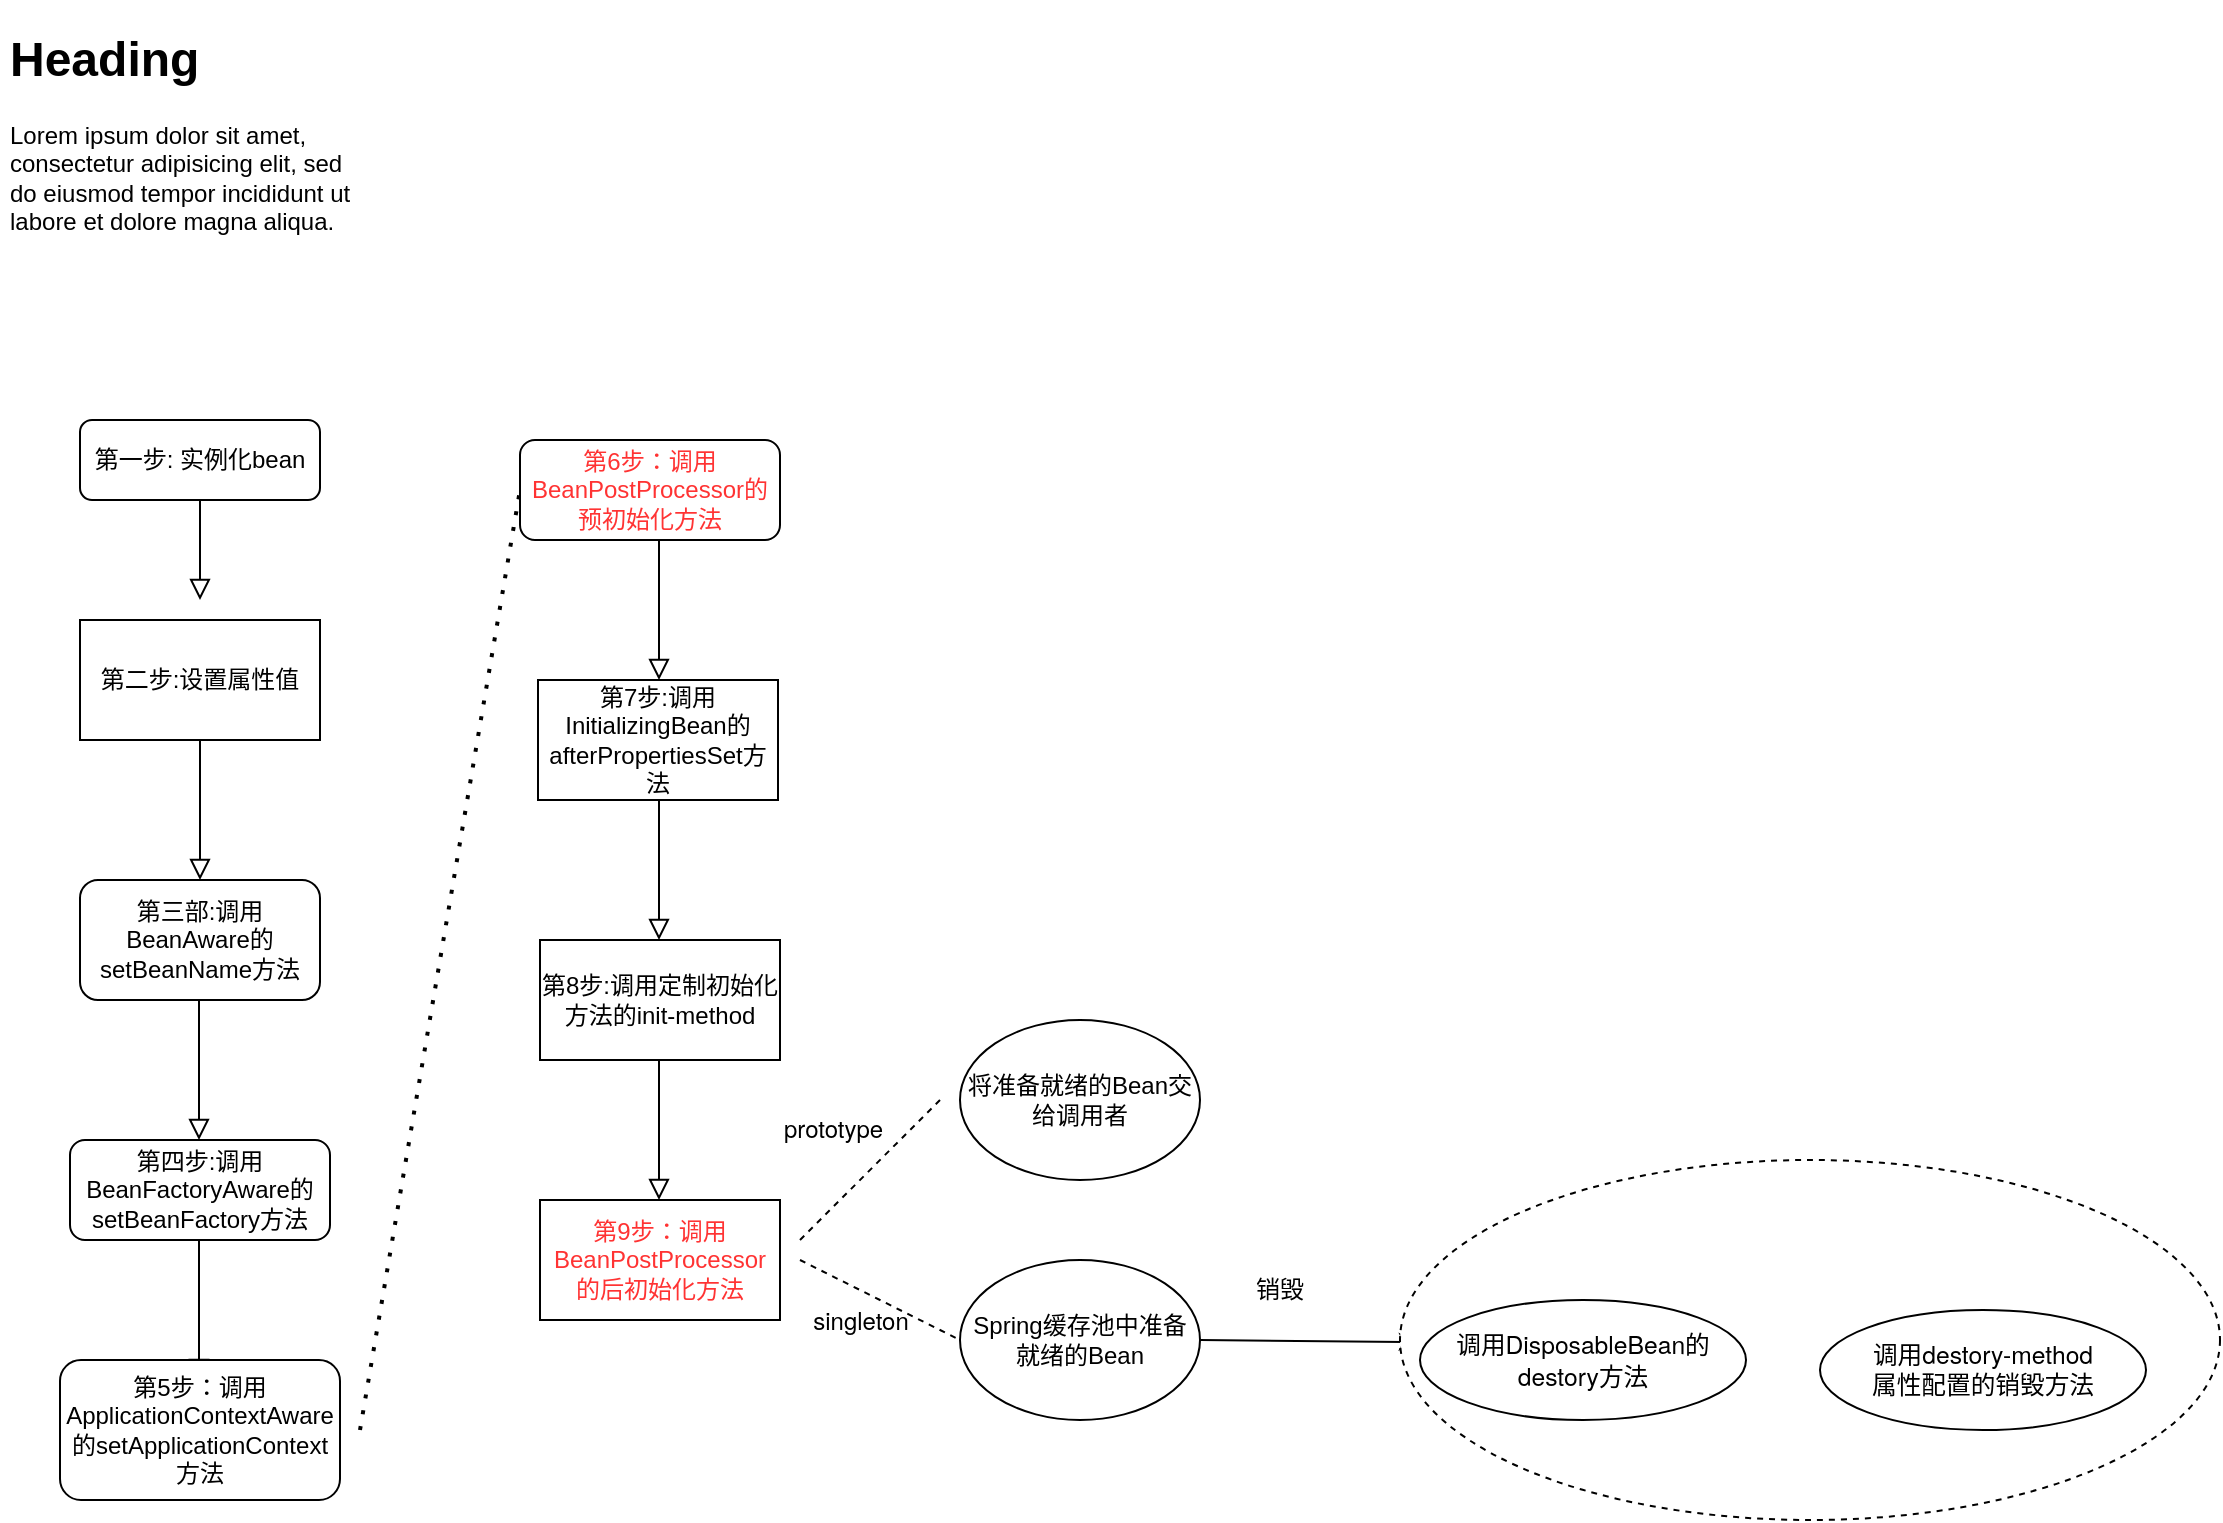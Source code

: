 <mxfile version="14.7.4" type="github">
  <diagram id="C5RBs43oDa-KdzZeNtuy" name="Page-1">
    <mxGraphModel dx="1038" dy="1725" grid="1" gridSize="10" guides="1" tooltips="1" connect="1" arrows="1" fold="1" page="1" pageScale="1" pageWidth="827" pageHeight="1169" math="0" shadow="0">
      <root>
        <mxCell id="WIyWlLk6GJQsqaUBKTNV-0" />
        <mxCell id="WIyWlLk6GJQsqaUBKTNV-1" parent="WIyWlLk6GJQsqaUBKTNV-0" />
        <mxCell id="WIyWlLk6GJQsqaUBKTNV-2" value="" style="rounded=0;html=1;jettySize=auto;orthogonalLoop=1;fontSize=11;endArrow=block;endFill=0;endSize=8;strokeWidth=1;shadow=0;labelBackgroundColor=none;edgeStyle=orthogonalEdgeStyle;" parent="WIyWlLk6GJQsqaUBKTNV-1" source="WIyWlLk6GJQsqaUBKTNV-3" edge="1">
          <mxGeometry relative="1" as="geometry">
            <mxPoint x="220" y="170" as="targetPoint" />
          </mxGeometry>
        </mxCell>
        <mxCell id="WIyWlLk6GJQsqaUBKTNV-3" value="&lt;font style=&quot;vertical-align: inherit&quot;&gt;&lt;font style=&quot;vertical-align: inherit&quot;&gt;&lt;font style=&quot;vertical-align: inherit&quot;&gt;&lt;font style=&quot;vertical-align: inherit&quot;&gt;&lt;font style=&quot;vertical-align: inherit&quot;&gt;&lt;font style=&quot;vertical-align: inherit&quot;&gt;&lt;font style=&quot;vertical-align: inherit&quot;&gt;&lt;font style=&quot;vertical-align: inherit&quot;&gt;第一步: 实例化bean&lt;/font&gt;&lt;/font&gt;&lt;/font&gt;&lt;/font&gt;&lt;/font&gt;&lt;/font&gt;&lt;/font&gt;&lt;/font&gt;" style="rounded=1;whiteSpace=wrap;html=1;fontSize=12;glass=0;strokeWidth=1;shadow=0;" parent="WIyWlLk6GJQsqaUBKTNV-1" vertex="1">
          <mxGeometry x="160" y="80" width="120" height="40" as="geometry" />
        </mxCell>
        <mxCell id="WIyWlLk6GJQsqaUBKTNV-11" value="&lt;font style=&quot;vertical-align: inherit&quot;&gt;&lt;font style=&quot;vertical-align: inherit&quot;&gt;第四步:调用BeanFactoryAware的setBeanFactory方法&lt;/font&gt;&lt;/font&gt;" style="rounded=1;whiteSpace=wrap;html=1;fontSize=12;glass=0;strokeWidth=1;shadow=0;" parent="WIyWlLk6GJQsqaUBKTNV-1" vertex="1">
          <mxGeometry x="155" y="440" width="130" height="50" as="geometry" />
        </mxCell>
        <mxCell id="WIyWlLk6GJQsqaUBKTNV-12" value="&lt;font style=&quot;vertical-align: inherit&quot;&gt;&lt;font style=&quot;vertical-align: inherit&quot;&gt;第三部:调用BeanAware的setBeanName方法&lt;/font&gt;&lt;/font&gt;" style="rounded=1;whiteSpace=wrap;html=1;fontSize=12;glass=0;strokeWidth=1;shadow=0;" parent="WIyWlLk6GJQsqaUBKTNV-1" vertex="1">
          <mxGeometry x="160" y="310" width="120" height="60" as="geometry" />
        </mxCell>
        <mxCell id="reVPQxWovjacsxyKR5Cd-0" value="&lt;h1&gt;Heading&lt;/h1&gt;&lt;p&gt;Lorem ipsum dolor sit amet, consectetur adipisicing elit, sed do eiusmod tempor incididunt ut labore et dolore magna aliqua.&lt;/p&gt;" style="text;html=1;strokeColor=none;fillColor=none;spacing=5;spacingTop=-20;whiteSpace=wrap;overflow=hidden;rounded=0;" vertex="1" parent="WIyWlLk6GJQsqaUBKTNV-1">
          <mxGeometry x="120" y="-120" width="190" height="120" as="geometry" />
        </mxCell>
        <mxCell id="reVPQxWovjacsxyKR5Cd-1" value="&lt;font style=&quot;vertical-align: inherit&quot;&gt;&lt;font style=&quot;vertical-align: inherit&quot;&gt;第二步:设置属性值&lt;/font&gt;&lt;/font&gt;" style="rounded=0;whiteSpace=wrap;html=1;" vertex="1" parent="WIyWlLk6GJQsqaUBKTNV-1">
          <mxGeometry x="160" y="180" width="120" height="60" as="geometry" />
        </mxCell>
        <mxCell id="reVPQxWovjacsxyKR5Cd-3" value="" style="rounded=0;html=1;jettySize=auto;orthogonalLoop=1;fontSize=11;endArrow=block;endFill=0;endSize=8;strokeWidth=1;shadow=0;labelBackgroundColor=none;edgeStyle=orthogonalEdgeStyle;exitX=0.5;exitY=1;exitDx=0;exitDy=0;entryX=0.5;entryY=0;entryDx=0;entryDy=0;" edge="1" parent="WIyWlLk6GJQsqaUBKTNV-1" source="reVPQxWovjacsxyKR5Cd-1" target="WIyWlLk6GJQsqaUBKTNV-12">
          <mxGeometry relative="1" as="geometry">
            <mxPoint x="219.5" y="270" as="sourcePoint" />
            <mxPoint x="220" y="300" as="targetPoint" />
            <Array as="points" />
          </mxGeometry>
        </mxCell>
        <mxCell id="reVPQxWovjacsxyKR5Cd-4" value="" style="rounded=0;html=1;jettySize=auto;orthogonalLoop=1;fontSize=11;endArrow=block;endFill=0;endSize=8;strokeWidth=1;shadow=0;labelBackgroundColor=none;edgeStyle=orthogonalEdgeStyle;exitX=0.5;exitY=1;exitDx=0;exitDy=0;entryX=0.5;entryY=0;entryDx=0;entryDy=0;" edge="1" parent="WIyWlLk6GJQsqaUBKTNV-1">
          <mxGeometry relative="1" as="geometry">
            <mxPoint x="219.5" y="370" as="sourcePoint" />
            <mxPoint x="219.5" y="440" as="targetPoint" />
            <Array as="points" />
          </mxGeometry>
        </mxCell>
        <mxCell id="reVPQxWovjacsxyKR5Cd-5" value="" style="rounded=0;html=1;jettySize=auto;orthogonalLoop=1;fontSize=11;endArrow=block;endFill=0;endSize=8;strokeWidth=1;shadow=0;labelBackgroundColor=none;edgeStyle=orthogonalEdgeStyle;exitX=0.5;exitY=1;exitDx=0;exitDy=0;entryX=0.5;entryY=0;entryDx=0;entryDy=0;" edge="1" parent="WIyWlLk6GJQsqaUBKTNV-1">
          <mxGeometry relative="1" as="geometry">
            <mxPoint x="219.5" y="490" as="sourcePoint" />
            <mxPoint x="219.5" y="560" as="targetPoint" />
            <Array as="points" />
          </mxGeometry>
        </mxCell>
        <mxCell id="reVPQxWovjacsxyKR5Cd-6" value="&lt;font style=&quot;vertical-align: inherit&quot;&gt;&lt;font style=&quot;vertical-align: inherit&quot;&gt;&lt;font style=&quot;vertical-align: inherit&quot;&gt;&lt;font style=&quot;vertical-align: inherit&quot;&gt;第5步：调用ApplicationContextAware的setApplicationContext方法&lt;/font&gt;&lt;/font&gt;&lt;/font&gt;&lt;/font&gt;" style="rounded=1;whiteSpace=wrap;html=1;fontSize=12;glass=0;strokeWidth=1;shadow=0;" vertex="1" parent="WIyWlLk6GJQsqaUBKTNV-1">
          <mxGeometry x="150" y="550" width="140" height="70" as="geometry" />
        </mxCell>
        <mxCell id="reVPQxWovjacsxyKR5Cd-7" value="&lt;font style=&quot;vertical-align: inherit&quot;&gt;&lt;font style=&quot;vertical-align: inherit&quot;&gt;&lt;font style=&quot;vertical-align: inherit&quot;&gt;&lt;font style=&quot;vertical-align: inherit&quot;&gt;&lt;font style=&quot;vertical-align: inherit&quot;&gt;&lt;font style=&quot;vertical-align: inherit&quot;&gt;&lt;font style=&quot;vertical-align: inherit&quot;&gt;&lt;font style=&quot;vertical-align: inherit&quot;&gt;&lt;font style=&quot;vertical-align: inherit&quot;&gt;&lt;font style=&quot;vertical-align: inherit&quot;&gt;&lt;font style=&quot;vertical-align: inherit&quot;&gt;&lt;font style=&quot;vertical-align: inherit&quot;&gt;&lt;font style=&quot;vertical-align: inherit&quot;&gt;&lt;font style=&quot;vertical-align: inherit&quot;&gt;&lt;font style=&quot;vertical-align: inherit&quot;&gt;&lt;font style=&quot;vertical-align: inherit&quot;&gt;&lt;font style=&quot;vertical-align: inherit&quot;&gt;&lt;font style=&quot;vertical-align: inherit&quot; color=&quot;#ff3333&quot;&gt;第6步：调用BeanPostProcessor的预初始化方法&lt;/font&gt;&lt;/font&gt;&lt;/font&gt;&lt;/font&gt;&lt;/font&gt;&lt;/font&gt;&lt;/font&gt;&lt;/font&gt;&lt;/font&gt;&lt;/font&gt;&lt;/font&gt;&lt;/font&gt;&lt;/font&gt;&lt;/font&gt;&lt;/font&gt;&lt;/font&gt;&lt;/font&gt;&lt;/font&gt;" style="rounded=1;whiteSpace=wrap;html=1;fontSize=12;glass=0;strokeWidth=1;shadow=0;" vertex="1" parent="WIyWlLk6GJQsqaUBKTNV-1">
          <mxGeometry x="380" y="90" width="130" height="50" as="geometry" />
        </mxCell>
        <mxCell id="reVPQxWovjacsxyKR5Cd-8" value="" style="endArrow=none;dashed=1;html=1;dashPattern=1 3;strokeWidth=2;entryX=0;entryY=0.5;entryDx=0;entryDy=0;" edge="1" parent="WIyWlLk6GJQsqaUBKTNV-1" target="reVPQxWovjacsxyKR5Cd-7">
          <mxGeometry width="50" height="50" relative="1" as="geometry">
            <mxPoint x="300" y="585" as="sourcePoint" />
            <mxPoint x="350" y="535" as="targetPoint" />
          </mxGeometry>
        </mxCell>
        <mxCell id="reVPQxWovjacsxyKR5Cd-9" value="&lt;font style=&quot;vertical-align: inherit&quot;&gt;&lt;font style=&quot;vertical-align: inherit&quot;&gt;第7步:调用InitializingBean的afterPropertiesSet方法&lt;/font&gt;&lt;/font&gt;" style="rounded=0;whiteSpace=wrap;html=1;" vertex="1" parent="WIyWlLk6GJQsqaUBKTNV-1">
          <mxGeometry x="389" y="210" width="120" height="60" as="geometry" />
        </mxCell>
        <mxCell id="reVPQxWovjacsxyKR5Cd-10" value="" style="rounded=0;html=1;jettySize=auto;orthogonalLoop=1;fontSize=11;endArrow=block;endFill=0;endSize=8;strokeWidth=1;shadow=0;labelBackgroundColor=none;edgeStyle=orthogonalEdgeStyle;exitX=0.5;exitY=1;exitDx=0;exitDy=0;entryX=0.5;entryY=0;entryDx=0;entryDy=0;" edge="1" parent="WIyWlLk6GJQsqaUBKTNV-1">
          <mxGeometry relative="1" as="geometry">
            <mxPoint x="449.5" y="140" as="sourcePoint" />
            <mxPoint x="449.5" y="210" as="targetPoint" />
            <Array as="points" />
          </mxGeometry>
        </mxCell>
        <mxCell id="reVPQxWovjacsxyKR5Cd-11" value="&lt;font style=&quot;vertical-align: inherit&quot;&gt;&lt;font style=&quot;vertical-align: inherit&quot;&gt;第8步:调用定制初始化方法的init-method&lt;/font&gt;&lt;/font&gt;" style="rounded=0;whiteSpace=wrap;html=1;" vertex="1" parent="WIyWlLk6GJQsqaUBKTNV-1">
          <mxGeometry x="390" y="340" width="120" height="60" as="geometry" />
        </mxCell>
        <mxCell id="reVPQxWovjacsxyKR5Cd-12" value="" style="rounded=0;html=1;jettySize=auto;orthogonalLoop=1;fontSize=11;endArrow=block;endFill=0;endSize=8;strokeWidth=1;shadow=0;labelBackgroundColor=none;edgeStyle=orthogonalEdgeStyle;exitX=0.5;exitY=1;exitDx=0;exitDy=0;entryX=0.5;entryY=0;entryDx=0;entryDy=0;" edge="1" parent="WIyWlLk6GJQsqaUBKTNV-1">
          <mxGeometry relative="1" as="geometry">
            <mxPoint x="449.5" y="270" as="sourcePoint" />
            <mxPoint x="449.5" y="340" as="targetPoint" />
            <Array as="points" />
          </mxGeometry>
        </mxCell>
        <mxCell id="reVPQxWovjacsxyKR5Cd-13" value="&lt;span style=&quot;color: rgb(255 , 51 , 51)&quot;&gt;第9步：调用BeanPostProcessor的后初始化方法&lt;/span&gt;" style="rounded=0;whiteSpace=wrap;html=1;" vertex="1" parent="WIyWlLk6GJQsqaUBKTNV-1">
          <mxGeometry x="390" y="470" width="120" height="60" as="geometry" />
        </mxCell>
        <mxCell id="reVPQxWovjacsxyKR5Cd-14" value="" style="rounded=0;html=1;jettySize=auto;orthogonalLoop=1;fontSize=11;endArrow=block;endFill=0;endSize=8;strokeWidth=1;shadow=0;labelBackgroundColor=none;edgeStyle=orthogonalEdgeStyle;exitX=0.5;exitY=1;exitDx=0;exitDy=0;entryX=0.5;entryY=0;entryDx=0;entryDy=0;" edge="1" parent="WIyWlLk6GJQsqaUBKTNV-1">
          <mxGeometry relative="1" as="geometry">
            <mxPoint x="449.5" y="400" as="sourcePoint" />
            <mxPoint x="449.5" y="470" as="targetPoint" />
            <Array as="points" />
          </mxGeometry>
        </mxCell>
        <mxCell id="reVPQxWovjacsxyKR5Cd-17" value="" style="endArrow=none;dashed=1;html=1;" edge="1" parent="WIyWlLk6GJQsqaUBKTNV-1">
          <mxGeometry width="50" height="50" relative="1" as="geometry">
            <mxPoint x="520" y="490" as="sourcePoint" />
            <mxPoint x="590" y="420" as="targetPoint" />
          </mxGeometry>
        </mxCell>
        <mxCell id="reVPQxWovjacsxyKR5Cd-18" value="&lt;div&gt;&lt;span style=&quot;font-family: &amp;#34;helveticaneue&amp;#34; ; color: rgb(0 , 0 , 0)&quot;&gt;&lt;font style=&quot;font-size: 12px&quot;&gt;prototype&lt;/font&gt;&lt;/span&gt;&lt;/div&gt;" style="text;whiteSpace=wrap;html=1;" vertex="1" parent="WIyWlLk6GJQsqaUBKTNV-1">
          <mxGeometry x="510" y="420" width="130" height="30" as="geometry" />
        </mxCell>
        <mxCell id="reVPQxWovjacsxyKR5Cd-21" value="" style="endArrow=none;dashed=1;html=1;" edge="1" parent="WIyWlLk6GJQsqaUBKTNV-1">
          <mxGeometry width="50" height="50" relative="1" as="geometry">
            <mxPoint x="520" y="500" as="sourcePoint" />
            <mxPoint x="600" y="540" as="targetPoint" />
          </mxGeometry>
        </mxCell>
        <mxCell id="reVPQxWovjacsxyKR5Cd-22" value="&lt;div&gt;&lt;span style=&quot;font-family: &amp;#34;helveticaneue&amp;#34;&quot;&gt;&lt;font style=&quot;font-size: 12px&quot;&gt;singleton&lt;/font&gt;&lt;/span&gt;&lt;/div&gt;" style="text;html=1;align=center;verticalAlign=middle;resizable=0;points=[];autosize=1;strokeColor=none;" vertex="1" parent="WIyWlLk6GJQsqaUBKTNV-1">
          <mxGeometry x="515" y="520" width="70" height="20" as="geometry" />
        </mxCell>
        <mxCell id="reVPQxWovjacsxyKR5Cd-23" value="将准备就绪的Bean交给调用者" style="ellipse;whiteSpace=wrap;html=1;" vertex="1" parent="WIyWlLk6GJQsqaUBKTNV-1">
          <mxGeometry x="600" y="380" width="120" height="80" as="geometry" />
        </mxCell>
        <mxCell id="reVPQxWovjacsxyKR5Cd-24" value="Spring缓存池中准备就绪的Bean" style="ellipse;whiteSpace=wrap;html=1;" vertex="1" parent="WIyWlLk6GJQsqaUBKTNV-1">
          <mxGeometry x="600" y="500" width="120" height="80" as="geometry" />
        </mxCell>
        <mxCell id="reVPQxWovjacsxyKR5Cd-25" value="" style="endArrow=classic;html=1;entryX=-0.01;entryY=0.35;entryDx=0;entryDy=0;entryPerimeter=0;" edge="1" parent="WIyWlLk6GJQsqaUBKTNV-1" target="reVPQxWovjacsxyKR5Cd-48">
          <mxGeometry width="50" height="50" relative="1" as="geometry">
            <mxPoint x="720" y="540" as="sourcePoint" />
            <mxPoint x="780" y="540" as="targetPoint" />
            <Array as="points" />
          </mxGeometry>
        </mxCell>
        <mxCell id="reVPQxWovjacsxyKR5Cd-47" value="" style="ellipse;whiteSpace=wrap;html=1;align=center;dashed=1;" vertex="1" parent="WIyWlLk6GJQsqaUBKTNV-1">
          <mxGeometry x="820" y="450" width="410" height="180" as="geometry" />
        </mxCell>
        <mxCell id="reVPQxWovjacsxyKR5Cd-48" value="&lt;div style=&quot;font-size: 12.333px&quot;&gt;&lt;font style=&quot;font-size: 12.333px&quot;&gt;&lt;span&gt;调⽤&lt;/span&gt;&lt;span style=&quot;font-family: &amp;#34;helveticaneue&amp;#34;&quot;&gt;DisposableBean&lt;/span&gt;&lt;span&gt;的&lt;br/&gt;&lt;/span&gt;&lt;/font&gt;&lt;/div&gt;&lt;div style=&quot;font-size: 12.333px&quot;&gt;&lt;font style=&quot;font-size: 12.333px&quot;&gt;&lt;span style=&quot;font-family: &amp;#34;helveticaneue&amp;#34;&quot;&gt;destory&lt;/span&gt;&lt;span&gt;⽅法&lt;/span&gt;&lt;/font&gt;&lt;/div&gt;" style="ellipse;whiteSpace=wrap;html=1;align=center;" vertex="1" parent="WIyWlLk6GJQsqaUBKTNV-1">
          <mxGeometry x="830" y="520" width="163" height="60" as="geometry" />
        </mxCell>
        <mxCell id="reVPQxWovjacsxyKR5Cd-49" value="&lt;div style=&quot;font-size: 12.333px&quot;&gt;&lt;div&gt;&lt;span&gt;调⽤&lt;/span&gt;&lt;span style=&quot;font-family: &amp;#34;helveticaneue&amp;#34;&quot;&gt;destory-method&lt;br&gt;&lt;/span&gt;&lt;/div&gt;&lt;div&gt;&lt;span&gt;属性配置的销毁⽅法&lt;/span&gt;&lt;/div&gt;&lt;/div&gt;" style="ellipse;whiteSpace=wrap;html=1;align=center;" vertex="1" parent="WIyWlLk6GJQsqaUBKTNV-1">
          <mxGeometry x="1030" y="525" width="163" height="60" as="geometry" />
        </mxCell>
        <mxCell id="reVPQxWovjacsxyKR5Cd-50" value="销毁&lt;br&gt;" style="text;html=1;strokeColor=none;fillColor=none;align=center;verticalAlign=middle;whiteSpace=wrap;rounded=0;" vertex="1" parent="WIyWlLk6GJQsqaUBKTNV-1">
          <mxGeometry x="740" y="505" width="40" height="20" as="geometry" />
        </mxCell>
      </root>
    </mxGraphModel>
  </diagram>
</mxfile>
